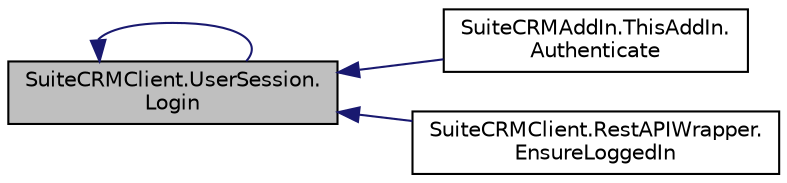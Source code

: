 digraph "SuiteCRMClient.UserSession.Login"
{
  edge [fontname="Helvetica",fontsize="10",labelfontname="Helvetica",labelfontsize="10"];
  node [fontname="Helvetica",fontsize="10",shape=record];
  rankdir="LR";
  Node11 [label="SuiteCRMClient.UserSession.\lLogin",height=0.2,width=0.4,color="black", fillcolor="grey75", style="filled", fontcolor="black"];
  Node11 -> Node12 [dir="back",color="midnightblue",fontsize="10",style="solid",fontname="Helvetica"];
  Node12 [label="SuiteCRMAddIn.ThisAddIn.\lAuthenticate",height=0.2,width=0.4,color="black", fillcolor="white", style="filled",URL="$class_suite_c_r_m_add_in_1_1_this_add_in.html#a9d0e15278e7570ae6acc60ed081d7bdb",tooltip="Authenticate against CRM using these parameters. "];
  Node11 -> Node13 [dir="back",color="midnightblue",fontsize="10",style="solid",fontname="Helvetica"];
  Node13 [label="SuiteCRMClient.RestAPIWrapper.\lEnsureLoggedIn",height=0.2,width=0.4,color="black", fillcolor="white", style="filled",URL="$class_suite_c_r_m_client_1_1_rest_a_p_i_wrapper.html#a513f06fc8fcb3d1cdb9d6cd223682236"];
  Node11 -> Node11 [dir="back",color="midnightblue",fontsize="10",style="solid",fontname="Helvetica"];
}
